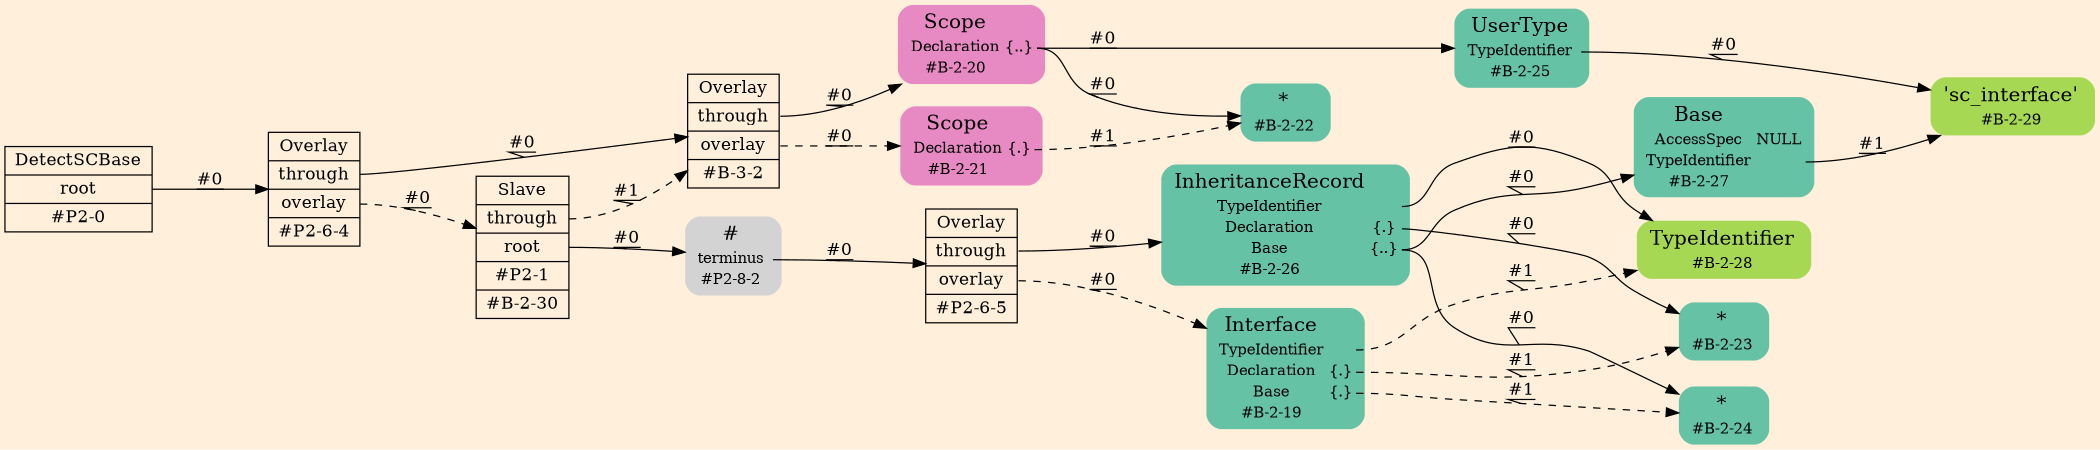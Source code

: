 digraph Inferno {
graph [
rankdir = "LR"
ranksep = 1.0
size = "14,20"
bgcolor = antiquewhite1
];
node [
];
"CR#P2-0" [
shape = "record"
fillcolor = "transparent"
label = "<fixed> DetectSCBase | <port0> root | <port1> #P2-0"
style = "filled"
fontsize = "14"
fillcolor = antiquewhite1
];
"#P2-6-4" [
shape = "record"
label = "<fixed> Overlay | <port0> through | <port1> overlay | <port2> #P2-6-4"
style = "filled"
fontsize = "14"
fillcolor = antiquewhite1
];
"#B-3-2" [
shape = "record"
label = "<fixed> Overlay | <port0> through | <port1> overlay | <port2> #B-3-2"
style = "filled"
fontsize = "14"
fillcolor = antiquewhite1
];
"#B-2-20" [
shape = "plaintext"
fillcolor = "/set28/4"
label = <<TABLE BORDER="0" CELLBORDER="0" CELLSPACING="0">
 <TR>
  <TD><FONT POINT-SIZE="16.0">Scope</FONT></TD>
  <TD></TD>
 </TR>
 <TR>
  <TD>Declaration</TD>
  <TD PORT="port0">{..}</TD>
 </TR>
 <TR>
  <TD>#B-2-20</TD>
  <TD PORT="port1"></TD>
 </TR>
</TABLE>>
style = "rounded,filled"
fontsize = "12"
];
"#B-2-22" [
shape = "plaintext"
fillcolor = "/set28/1"
label = <<TABLE BORDER="0" CELLBORDER="0" CELLSPACING="0">
 <TR>
  <TD><FONT POINT-SIZE="16.0">*</FONT></TD>
  <TD></TD>
 </TR>
 <TR>
  <TD>#B-2-22</TD>
  <TD PORT="port0"></TD>
 </TR>
</TABLE>>
style = "rounded,filled"
fontsize = "12"
];
"#B-2-25" [
shape = "plaintext"
fillcolor = "/set28/1"
label = <<TABLE BORDER="0" CELLBORDER="0" CELLSPACING="0">
 <TR>
  <TD><FONT POINT-SIZE="16.0">UserType</FONT></TD>
  <TD></TD>
 </TR>
 <TR>
  <TD>TypeIdentifier</TD>
  <TD PORT="port0"></TD>
 </TR>
 <TR>
  <TD>#B-2-25</TD>
  <TD PORT="port1"></TD>
 </TR>
</TABLE>>
style = "rounded,filled"
fontsize = "12"
];
"#B-2-29" [
shape = "plaintext"
fillcolor = "/set28/5"
label = <<TABLE BORDER="0" CELLBORDER="0" CELLSPACING="0">
 <TR>
  <TD><FONT POINT-SIZE="16.0">'sc_interface'</FONT></TD>
  <TD></TD>
 </TR>
 <TR>
  <TD>#B-2-29</TD>
  <TD PORT="port0"></TD>
 </TR>
</TABLE>>
style = "rounded,filled"
fontsize = "12"
];
"#B-2-21" [
shape = "plaintext"
fillcolor = "/set28/4"
label = <<TABLE BORDER="0" CELLBORDER="0" CELLSPACING="0">
 <TR>
  <TD><FONT POINT-SIZE="16.0">Scope</FONT></TD>
  <TD></TD>
 </TR>
 <TR>
  <TD>Declaration</TD>
  <TD PORT="port0">{.}</TD>
 </TR>
 <TR>
  <TD>#B-2-21</TD>
  <TD PORT="port1"></TD>
 </TR>
</TABLE>>
style = "rounded,filled"
fontsize = "12"
];
"#B-2-30" [
shape = "record"
label = "<fixed> Slave | <port0> through | <port1> root | <port2> #P2-1 | <port3> #B-2-30"
style = "filled"
fontsize = "14"
fillcolor = antiquewhite1
];
"#P2-8-2" [
shape = "plaintext"
label = <<TABLE BORDER="0" CELLBORDER="0" CELLSPACING="0">
 <TR>
  <TD><FONT POINT-SIZE="16.0">#</FONT></TD>
  <TD></TD>
 </TR>
 <TR>
  <TD>terminus</TD>
  <TD PORT="port0"></TD>
 </TR>
 <TR>
  <TD>#P2-8-2</TD>
  <TD PORT="port1"></TD>
 </TR>
</TABLE>>
style = "rounded,filled"
fontsize = "12"
];
"#P2-6-5" [
shape = "record"
label = "<fixed> Overlay | <port0> through | <port1> overlay | <port2> #P2-6-5"
style = "filled"
fontsize = "14"
fillcolor = antiquewhite1
];
"#B-2-26" [
shape = "plaintext"
fillcolor = "/set28/1"
label = <<TABLE BORDER="0" CELLBORDER="0" CELLSPACING="0">
 <TR>
  <TD><FONT POINT-SIZE="16.0">InheritanceRecord</FONT></TD>
  <TD></TD>
 </TR>
 <TR>
  <TD>TypeIdentifier</TD>
  <TD PORT="port0"></TD>
 </TR>
 <TR>
  <TD>Declaration</TD>
  <TD PORT="port1">{.}</TD>
 </TR>
 <TR>
  <TD>Base</TD>
  <TD PORT="port2">{..}</TD>
 </TR>
 <TR>
  <TD>#B-2-26</TD>
  <TD PORT="port3"></TD>
 </TR>
</TABLE>>
style = "rounded,filled"
fontsize = "12"
];
"#B-2-28" [
shape = "plaintext"
fillcolor = "/set28/5"
label = <<TABLE BORDER="0" CELLBORDER="0" CELLSPACING="0">
 <TR>
  <TD><FONT POINT-SIZE="16.0">TypeIdentifier</FONT></TD>
  <TD></TD>
 </TR>
 <TR>
  <TD>#B-2-28</TD>
  <TD PORT="port0"></TD>
 </TR>
</TABLE>>
style = "rounded,filled"
fontsize = "12"
];
"#B-2-23" [
shape = "plaintext"
fillcolor = "/set28/1"
label = <<TABLE BORDER="0" CELLBORDER="0" CELLSPACING="0">
 <TR>
  <TD><FONT POINT-SIZE="16.0">*</FONT></TD>
  <TD></TD>
 </TR>
 <TR>
  <TD>#B-2-23</TD>
  <TD PORT="port0"></TD>
 </TR>
</TABLE>>
style = "rounded,filled"
fontsize = "12"
];
"#B-2-24" [
shape = "plaintext"
fillcolor = "/set28/1"
label = <<TABLE BORDER="0" CELLBORDER="0" CELLSPACING="0">
 <TR>
  <TD><FONT POINT-SIZE="16.0">*</FONT></TD>
  <TD></TD>
 </TR>
 <TR>
  <TD>#B-2-24</TD>
  <TD PORT="port0"></TD>
 </TR>
</TABLE>>
style = "rounded,filled"
fontsize = "12"
];
"#B-2-27" [
shape = "plaintext"
fillcolor = "/set28/1"
label = <<TABLE BORDER="0" CELLBORDER="0" CELLSPACING="0">
 <TR>
  <TD><FONT POINT-SIZE="16.0">Base</FONT></TD>
  <TD></TD>
 </TR>
 <TR>
  <TD>AccessSpec</TD>
  <TD PORT="port0">NULL</TD>
 </TR>
 <TR>
  <TD>TypeIdentifier</TD>
  <TD PORT="port1"></TD>
 </TR>
 <TR>
  <TD>#B-2-27</TD>
  <TD PORT="port2"></TD>
 </TR>
</TABLE>>
style = "rounded,filled"
fontsize = "12"
];
"#B-2-19" [
shape = "plaintext"
fillcolor = "/set28/1"
label = <<TABLE BORDER="0" CELLBORDER="0" CELLSPACING="0">
 <TR>
  <TD><FONT POINT-SIZE="16.0">Interface</FONT></TD>
  <TD></TD>
 </TR>
 <TR>
  <TD>TypeIdentifier</TD>
  <TD PORT="port0"></TD>
 </TR>
 <TR>
  <TD>Declaration</TD>
  <TD PORT="port1">{.}</TD>
 </TR>
 <TR>
  <TD>Base</TD>
  <TD PORT="port2">{.}</TD>
 </TR>
 <TR>
  <TD>#B-2-19</TD>
  <TD PORT="port3"></TD>
 </TR>
</TABLE>>
style = "rounded,filled"
fontsize = "12"
];
"CR#P2-0":port0 -> "#P2-6-4" [style="solid"
label = "#0"
decorate = true
];
"#P2-6-4":port0 -> "#B-3-2" [style="solid"
label = "#0"
decorate = true
];
"#P2-6-4":port1 -> "#B-2-30" [style="dashed"
label = "#0"
decorate = true
];
"#B-3-2":port0 -> "#B-2-20" [style="solid"
label = "#0"
decorate = true
];
"#B-3-2":port1 -> "#B-2-21" [style="dashed"
label = "#0"
decorate = true
];
"#B-2-20":port0 -> "#B-2-22" [style="solid"
label = "#0"
decorate = true
];
"#B-2-20":port0 -> "#B-2-25" [style="solid"
label = "#0"
decorate = true
];
"#B-2-25":port0 -> "#B-2-29" [style="solid"
label = "#0"
decorate = true
];
"#B-2-21":port0 -> "#B-2-22" [style="dashed"
label = "#1"
decorate = true
];
"#B-2-30":port0 -> "#B-3-2" [style="dashed"
label = "#1"
decorate = true
];
"#B-2-30":port1 -> "#P2-8-2" [style="solid"
label = "#0"
decorate = true
];
"#P2-8-2":port0 -> "#P2-6-5" [style="solid"
label = "#0"
decorate = true
];
"#P2-6-5":port0 -> "#B-2-26" [style="solid"
label = "#0"
decorate = true
];
"#P2-6-5":port1 -> "#B-2-19" [style="dashed"
label = "#0"
decorate = true
];
"#B-2-26":port0 -> "#B-2-28" [style="solid"
label = "#0"
decorate = true
];
"#B-2-26":port1 -> "#B-2-23" [style="solid"
label = "#0"
decorate = true
];
"#B-2-26":port2 -> "#B-2-24" [style="solid"
label = "#0"
decorate = true
];
"#B-2-26":port2 -> "#B-2-27" [style="solid"
label = "#0"
decorate = true
];
"#B-2-27":port1 -> "#B-2-29" [style="solid"
label = "#1"
decorate = true
];
"#B-2-19":port0 -> "#B-2-28" [style="dashed"
label = "#1"
decorate = true
];
"#B-2-19":port1 -> "#B-2-23" [style="dashed"
label = "#1"
decorate = true
];
"#B-2-19":port2 -> "#B-2-24" [style="dashed"
label = "#1"
decorate = true
];
}
